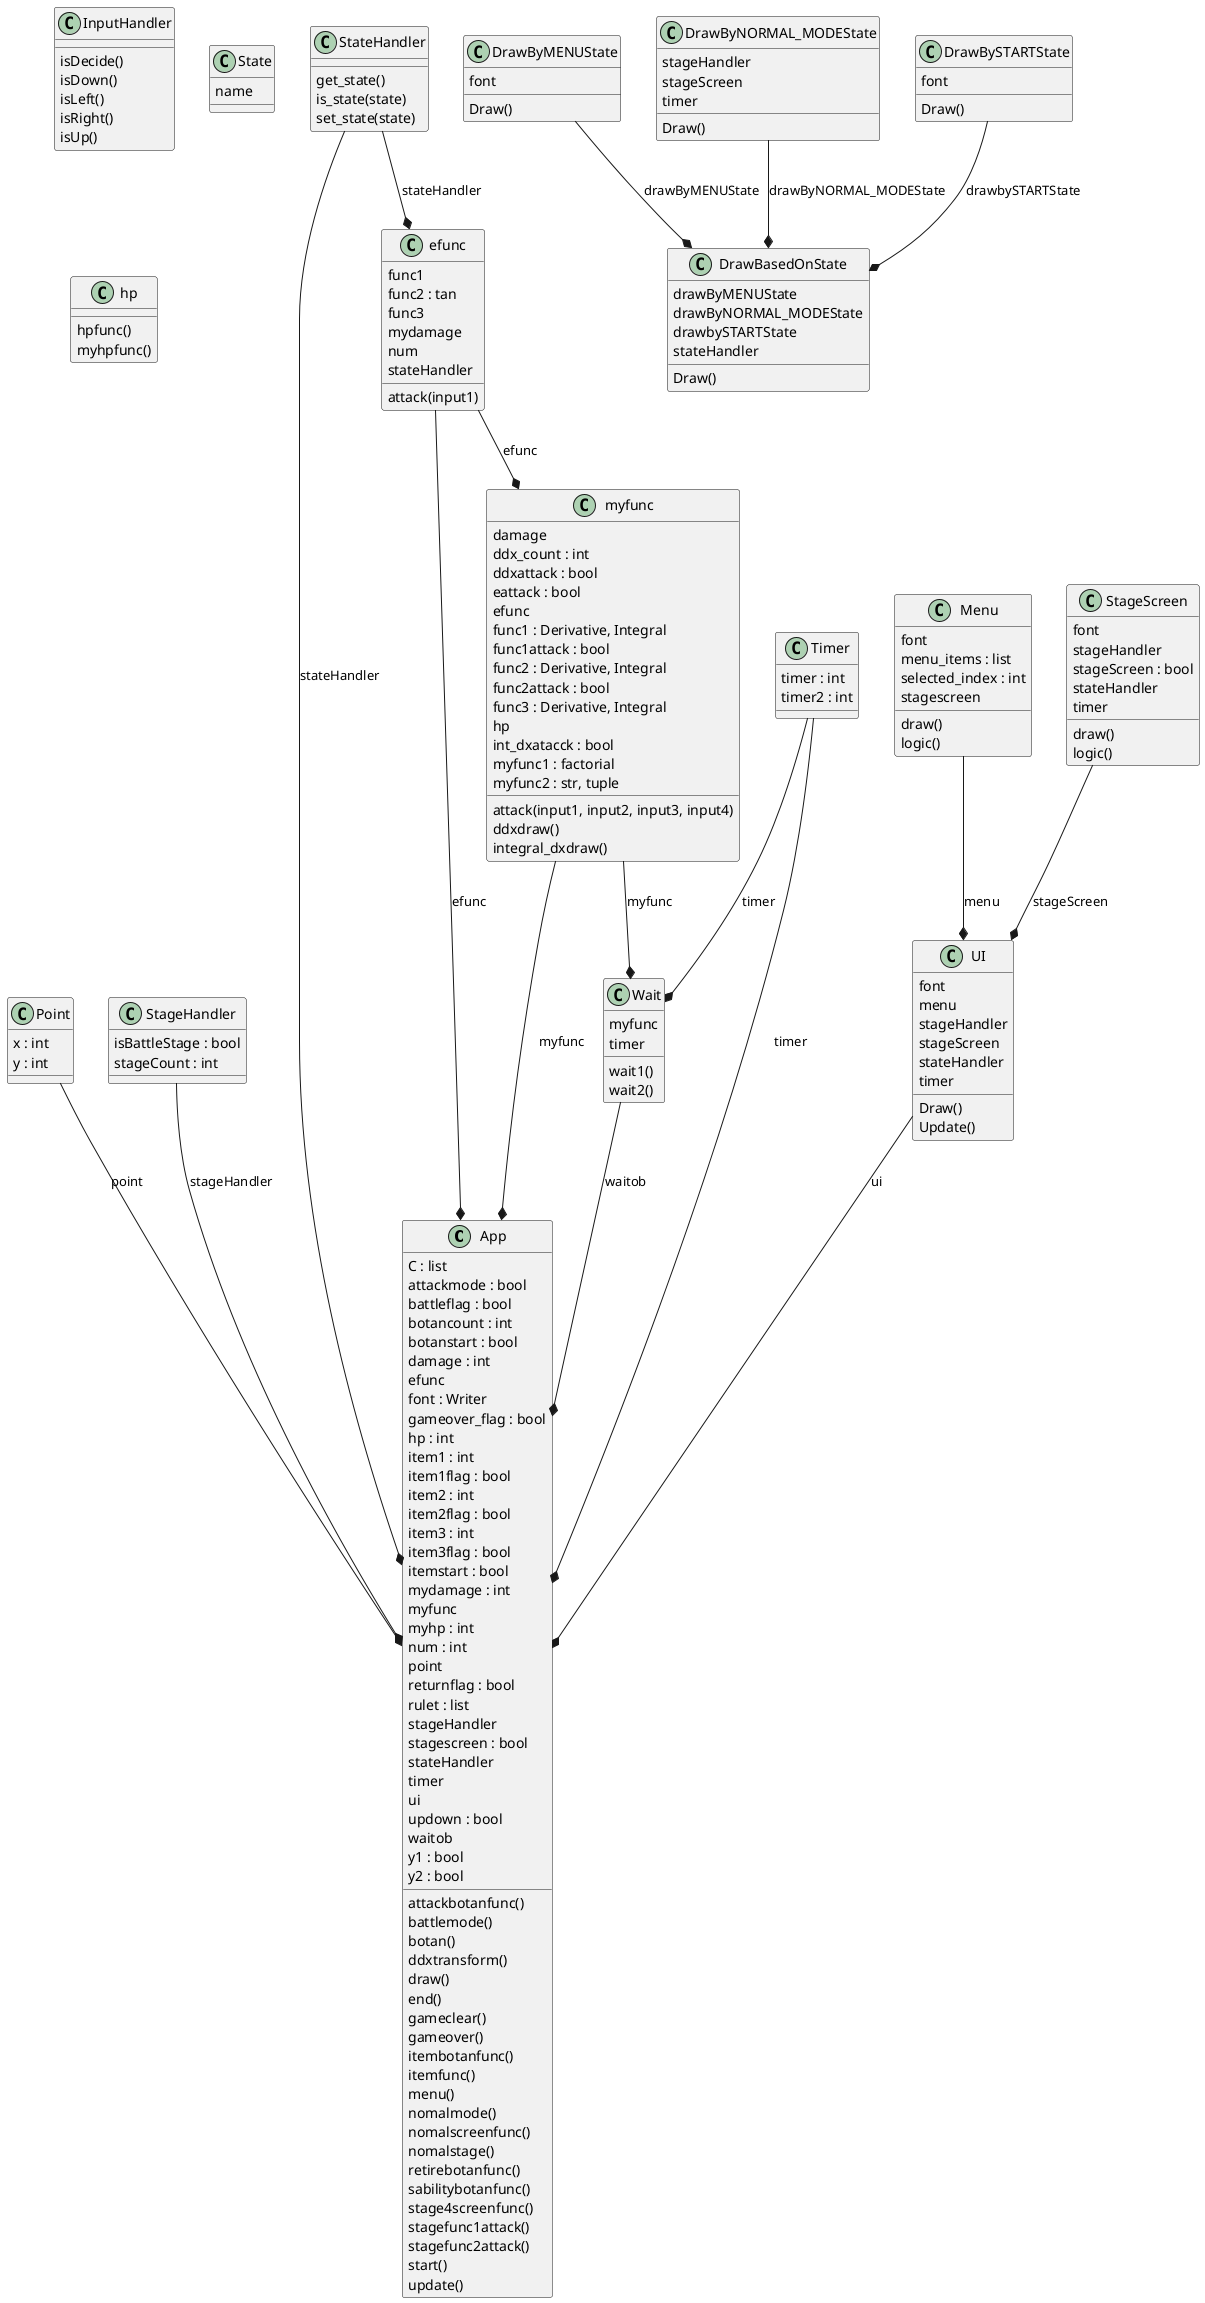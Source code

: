 @startuml classes
set namespaceSeparator none
class "App" as main2.App {
  C : list
  attackmode : bool
  battleflag : bool
  botancount : int
  botanstart : bool
  damage : int
  efunc
  font : Writer
  gameover_flag : bool
  hp : int
  item1 : int
  item1flag : bool
  item2 : int
  item2flag : bool
  item3 : int
  item3flag : bool
  itemstart : bool
  mydamage : int
  myfunc
  myhp : int
  num : int
  point
  returnflag : bool
  rulet : list
  stageHandler
  stagescreen : bool
  stateHandler
  timer
  ui
  updown : bool
  waitob
  y1 : bool
  y2 : bool
  attackbotanfunc()
  battlemode()
  botan()
  ddxtransform()
  draw()
  end()
  gameclear()
  gameover()
  itembotanfunc()
  itemfunc()
  menu()
  nomalmode()
  nomalscreenfunc()
  nomalstage()
  retirebotanfunc()
  sabilitybotanfunc()
  stage4screenfunc()
  stagefunc1attack()
  stagefunc2attack()
  start()
  update()
}
class "DrawBasedOnState" as main2.DrawBasedOnState {
  drawByMENUState
  drawByNORMAL_MODEState
  drawbySTARTState
  stateHandler
  Draw()
}
class "DrawByMENUState" as main2.DrawByMENUState {
  font
  Draw()
}
class "DrawByNORMAL_MODEState" as main2.DrawByNORMAL_MODEState {
  stageHandler
  stageScreen
  timer
  Draw()
}
class "DrawBySTARTState" as main2.DrawBySTARTState {
  font
  Draw()
}
class "InputHandler" as main2.InputHandler {
  isDecide()
  isDown()
  isLeft()
  isRight()
  isUp()
}
class "Menu" as main2.UI.Menu {
  font
  menu_items : list
  selected_index : int
  stagescreen
  draw()
  logic()
}
class "Point" as main2.Point {
  x : int
  y : int
}
class "StageHandler" as main2.StageHandler {
  isBattleStage : bool
  stageCount : int
}
class "StageScreen" as main2.UI.StageScreen {
  font
  stageHandler
  stageScreen : bool
  stateHandler
  timer
  draw()
  logic()
}
class "State" as main2.State {
  name
}
class "StateHandler" as main2.StateHandler {
  get_state()
  is_state(state)
  set_state(state)
}
class "Timer" as main2.Timer {
  timer : int
  timer2 : int
}
class "UI" as main2.UI {
  font
  menu
  stageHandler
  stageScreen
  stateHandler
  timer
  Draw()
  Update()
}
class "Wait" as main2.Wait {
  myfunc
  timer
  wait1()
  wait2()
}
class "efunc" as main2.efunc {
  func1
  func2 : tan
  func3
  mydamage
  num
  stateHandler
  attack(input1)
}
class "hp" as main2.hp {
  hpfunc()
  myhpfunc()
}
class "myfunc" as main2.myfunc {
  damage
  ddx_count : int
  ddxattack : bool
  eattack : bool
  efunc
  func1 : Derivative, Integral
  func1attack : bool
  func2 : Derivative, Integral
  func2attack : bool
  func3 : Derivative, Integral
  hp
  int_dxatacck : bool
  myfunc1 : factorial
  myfunc2 : str, tuple
  attack(input1, input2, input3, input4)
  ddxdraw()
  integral_dxdraw()
}
main2.DrawByMENUState --* main2.DrawBasedOnState : drawByMENUState
main2.DrawByNORMAL_MODEState --* main2.DrawBasedOnState : drawByNORMAL_MODEState
main2.DrawBySTARTState --* main2.DrawBasedOnState : drawbySTARTState
main2.Point --* main2.App : point
main2.StageHandler --* main2.App : stageHandler
main2.StateHandler --* main2.App : stateHandler
main2.StateHandler --* main2.efunc : stateHandler
main2.Timer --* main2.App : timer
main2.Timer --* main2.Wait : timer
main2.UI --* main2.App : ui
main2.UI.Menu --* main2.UI : menu
main2.UI.StageScreen --* main2.UI : stageScreen
main2.Wait --* main2.App : waitob
main2.efunc --* main2.App : efunc
main2.efunc --* main2.myfunc : efunc
main2.myfunc --* main2.App : myfunc
main2.myfunc --* main2.Wait : myfunc
@enduml
